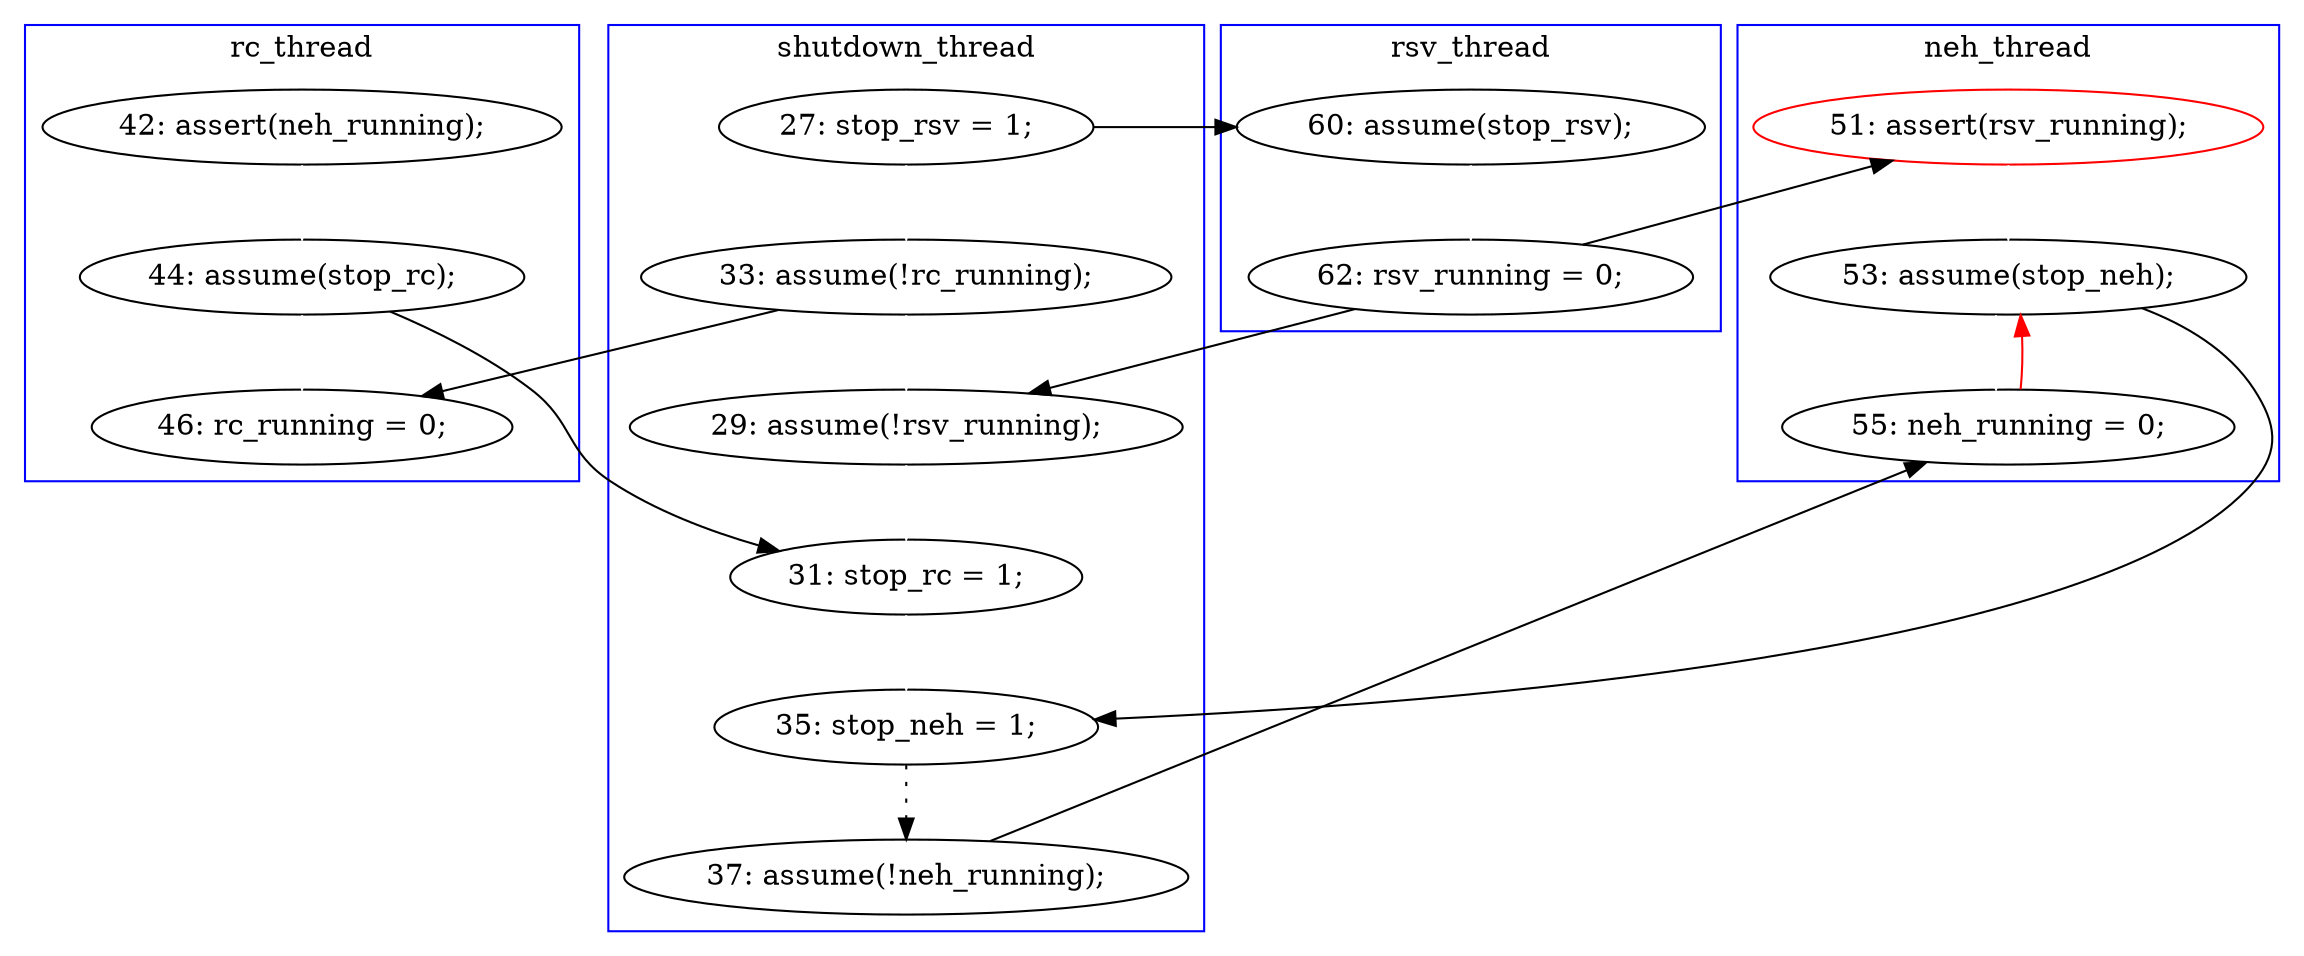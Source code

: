 digraph Counterexample {
	30 -> 33 [color = black, style = solid, constraint = false]
	25 -> 28 [color = white, style = solid]
	14 -> 24 [color = white, style = solid]
	33 -> 27 [color = red, style = solid, constraint = false]
	19 -> 23 [color = black, style = solid, constraint = false]
	18 -> 19 [color = white, style = solid]
	24 -> 26 [color = white, style = solid]
	27 -> 33 [color = white, style = solid]
	13 -> 18 [color = black, style = solid, constraint = false]
	23 -> 25 [color = white, style = solid]
	13 -> 21 [color = white, style = solid]
	21 -> 23 [color = white, style = solid]
	24 -> 25 [color = black, style = solid, constraint = false]
	27 -> 28 [color = black, style = solid, constraint = false]
	19 -> 20 [color = black, style = solid, constraint = false]
	28 -> 30 [color = black, style = dotted]
	20 -> 27 [color = white, style = solid]
	21 -> 26 [color = black, style = solid, constraint = false]
	subgraph cluster2 {
		label = rc_thread
		color = blue
		14  [label = "42: assert(neh_running);"]
		26  [label = "46: rc_running = 0;"]
		24  [label = "44: assume(stop_rc);"]
	}
	subgraph cluster1 {
		label = shutdown_thread
		color = blue
		13  [label = "27: stop_rsv = 1;"]
		21  [label = "33: assume(!rc_running);"]
		25  [label = "31: stop_rc = 1;"]
		28  [label = "35: stop_neh = 1;"]
		30  [label = "37: assume(!neh_running);"]
		23  [label = "29: assume(!rsv_running);"]
	}
	subgraph cluster3 {
		label = neh_thread
		color = blue
		20  [label = "51: assert(rsv_running);", color = red]
		33  [label = "55: neh_running = 0;"]
		27  [label = "53: assume(stop_neh);"]
	}
	subgraph cluster4 {
		label = rsv_thread
		color = blue
		18  [label = "60: assume(stop_rsv);"]
		19  [label = "62: rsv_running = 0;"]
	}
}